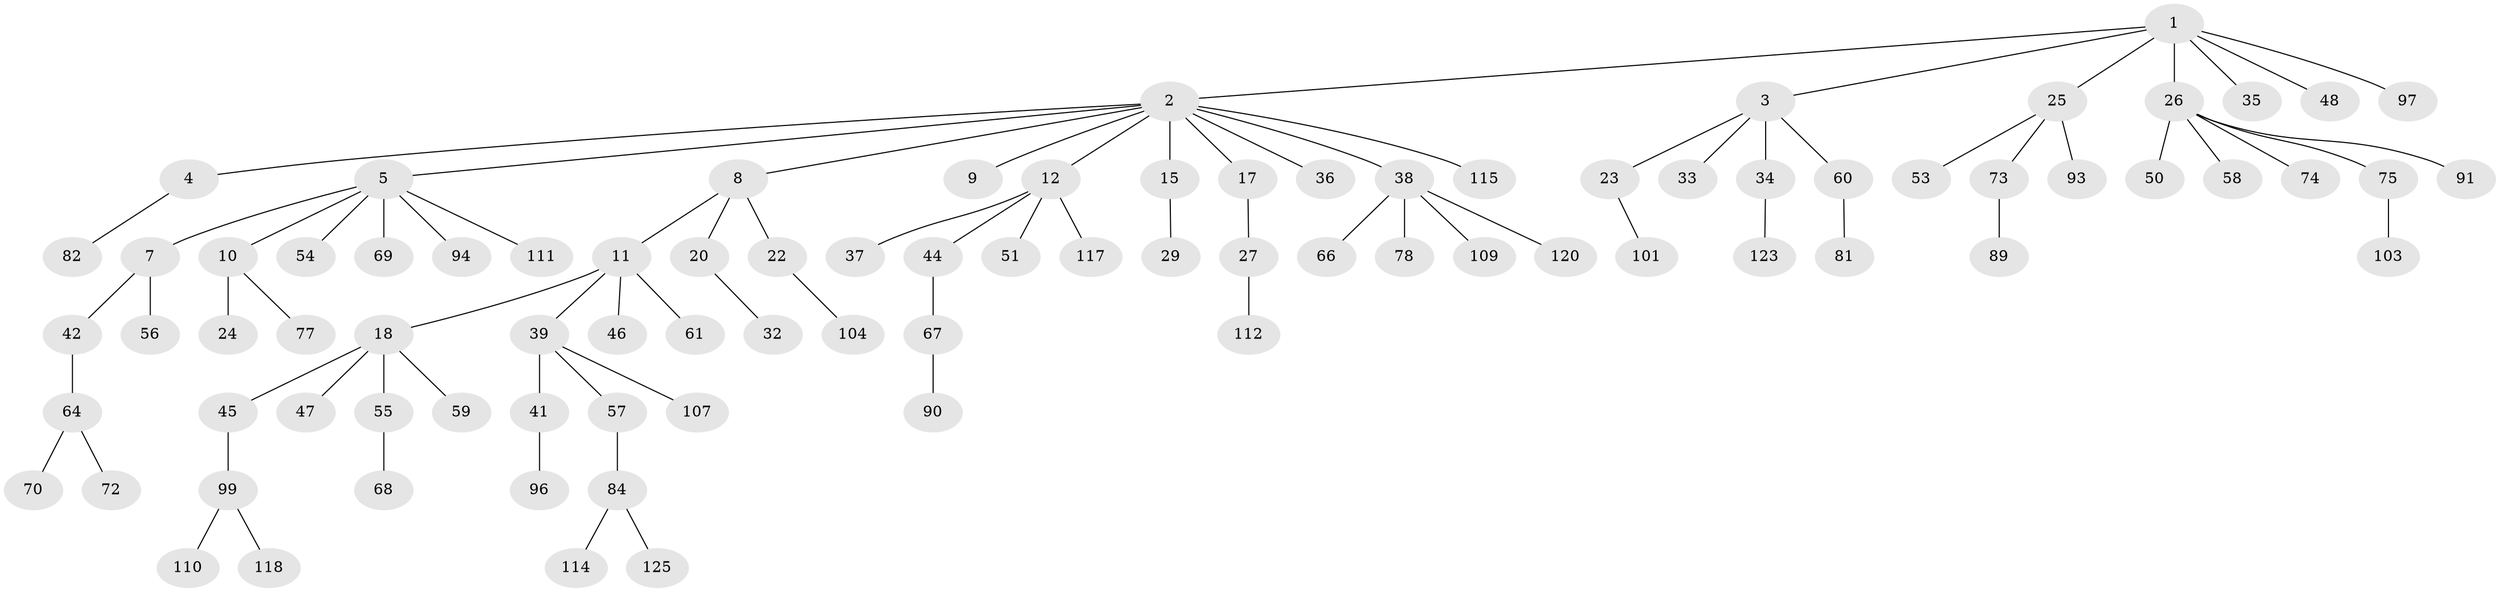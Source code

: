 // Generated by graph-tools (version 1.1) at 2025/52/02/27/25 19:52:11]
// undirected, 86 vertices, 85 edges
graph export_dot {
graph [start="1"]
  node [color=gray90,style=filled];
  1 [super="+13"];
  2 [super="+6"];
  3 [super="+21"];
  4 [super="+62"];
  5 [super="+30"];
  7 [super="+65"];
  8 [super="+14"];
  9;
  10 [super="+16"];
  11 [super="+31"];
  12 [super="+43"];
  15;
  17;
  18 [super="+19"];
  20;
  22;
  23 [super="+87"];
  24;
  25 [super="+28"];
  26 [super="+49"];
  27 [super="+106"];
  29 [super="+63"];
  32 [super="+124"];
  33 [super="+95"];
  34 [super="+52"];
  35;
  36 [super="+40"];
  37;
  38 [super="+76"];
  39 [super="+98"];
  41 [super="+71"];
  42;
  44 [super="+121"];
  45;
  46 [super="+122"];
  47;
  48;
  50;
  51 [super="+79"];
  53 [super="+80"];
  54 [super="+113"];
  55;
  56;
  57;
  58;
  59;
  60;
  61;
  64;
  66;
  67;
  68 [super="+92"];
  69 [super="+86"];
  70 [super="+88"];
  72;
  73 [super="+127"];
  74;
  75 [super="+85"];
  77;
  78;
  81 [super="+83"];
  82;
  84 [super="+119"];
  89;
  90 [super="+105"];
  91 [super="+102"];
  93 [super="+108"];
  94;
  96;
  97;
  99 [super="+100"];
  101;
  103;
  104 [super="+126"];
  107;
  109;
  110;
  111 [super="+116"];
  112;
  114;
  115;
  117;
  118;
  120;
  123;
  125;
  1 -- 2;
  1 -- 3;
  1 -- 25;
  1 -- 26;
  1 -- 35;
  1 -- 97;
  1 -- 48;
  2 -- 4;
  2 -- 5;
  2 -- 9;
  2 -- 12;
  2 -- 17;
  2 -- 36;
  2 -- 115;
  2 -- 38;
  2 -- 8;
  2 -- 15;
  3 -- 34;
  3 -- 33;
  3 -- 60;
  3 -- 23;
  4 -- 82;
  5 -- 7;
  5 -- 10;
  5 -- 69;
  5 -- 111;
  5 -- 54;
  5 -- 94;
  7 -- 42;
  7 -- 56;
  8 -- 11;
  8 -- 20;
  8 -- 22;
  10 -- 24;
  10 -- 77;
  11 -- 18;
  11 -- 46;
  11 -- 61;
  11 -- 39;
  12 -- 37;
  12 -- 51;
  12 -- 117;
  12 -- 44;
  15 -- 29;
  17 -- 27;
  18 -- 55;
  18 -- 59;
  18 -- 45;
  18 -- 47;
  20 -- 32;
  22 -- 104;
  23 -- 101;
  25 -- 73;
  25 -- 53;
  25 -- 93;
  26 -- 50;
  26 -- 74;
  26 -- 91;
  26 -- 75;
  26 -- 58;
  27 -- 112;
  34 -- 123;
  38 -- 66;
  38 -- 120;
  38 -- 78;
  38 -- 109;
  39 -- 41;
  39 -- 57;
  39 -- 107;
  41 -- 96;
  42 -- 64;
  44 -- 67;
  45 -- 99;
  55 -- 68;
  57 -- 84;
  60 -- 81;
  64 -- 70;
  64 -- 72;
  67 -- 90;
  73 -- 89;
  75 -- 103;
  84 -- 114;
  84 -- 125;
  99 -- 118;
  99 -- 110;
}
